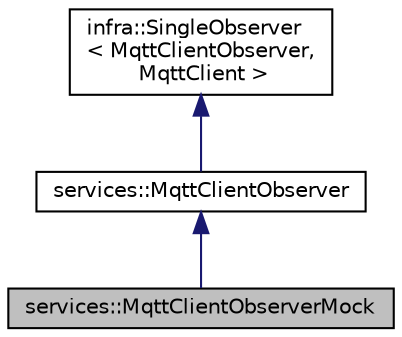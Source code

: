 digraph "services::MqttClientObserverMock"
{
 // INTERACTIVE_SVG=YES
  edge [fontname="Helvetica",fontsize="10",labelfontname="Helvetica",labelfontsize="10"];
  node [fontname="Helvetica",fontsize="10",shape=record];
  Node0 [label="services::MqttClientObserverMock",height=0.2,width=0.4,color="black", fillcolor="grey75", style="filled", fontcolor="black"];
  Node1 -> Node0 [dir="back",color="midnightblue",fontsize="10",style="solid",fontname="Helvetica"];
  Node1 [label="services::MqttClientObserver",height=0.2,width=0.4,color="black", fillcolor="white", style="filled",URL="$db/de2/classservices_1_1_mqtt_client_observer.html"];
  Node2 -> Node1 [dir="back",color="midnightblue",fontsize="10",style="solid",fontname="Helvetica"];
  Node2 [label="infra::SingleObserver\l\< MqttClientObserver,\l MqttClient \>",height=0.2,width=0.4,color="black", fillcolor="white", style="filled",URL="$dc/d4c/classinfra_1_1_single_observer.html"];
}
